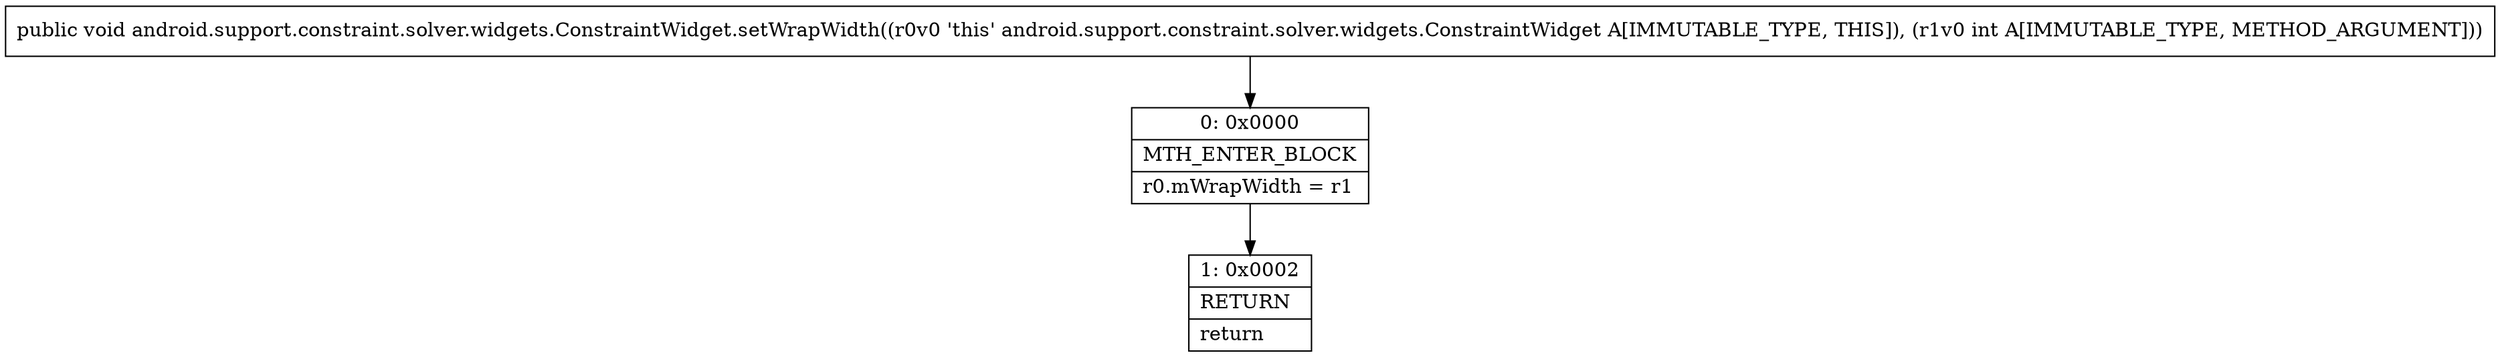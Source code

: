 digraph "CFG forandroid.support.constraint.solver.widgets.ConstraintWidget.setWrapWidth(I)V" {
Node_0 [shape=record,label="{0\:\ 0x0000|MTH_ENTER_BLOCK\l|r0.mWrapWidth = r1\l}"];
Node_1 [shape=record,label="{1\:\ 0x0002|RETURN\l|return\l}"];
MethodNode[shape=record,label="{public void android.support.constraint.solver.widgets.ConstraintWidget.setWrapWidth((r0v0 'this' android.support.constraint.solver.widgets.ConstraintWidget A[IMMUTABLE_TYPE, THIS]), (r1v0 int A[IMMUTABLE_TYPE, METHOD_ARGUMENT])) }"];
MethodNode -> Node_0;
Node_0 -> Node_1;
}

